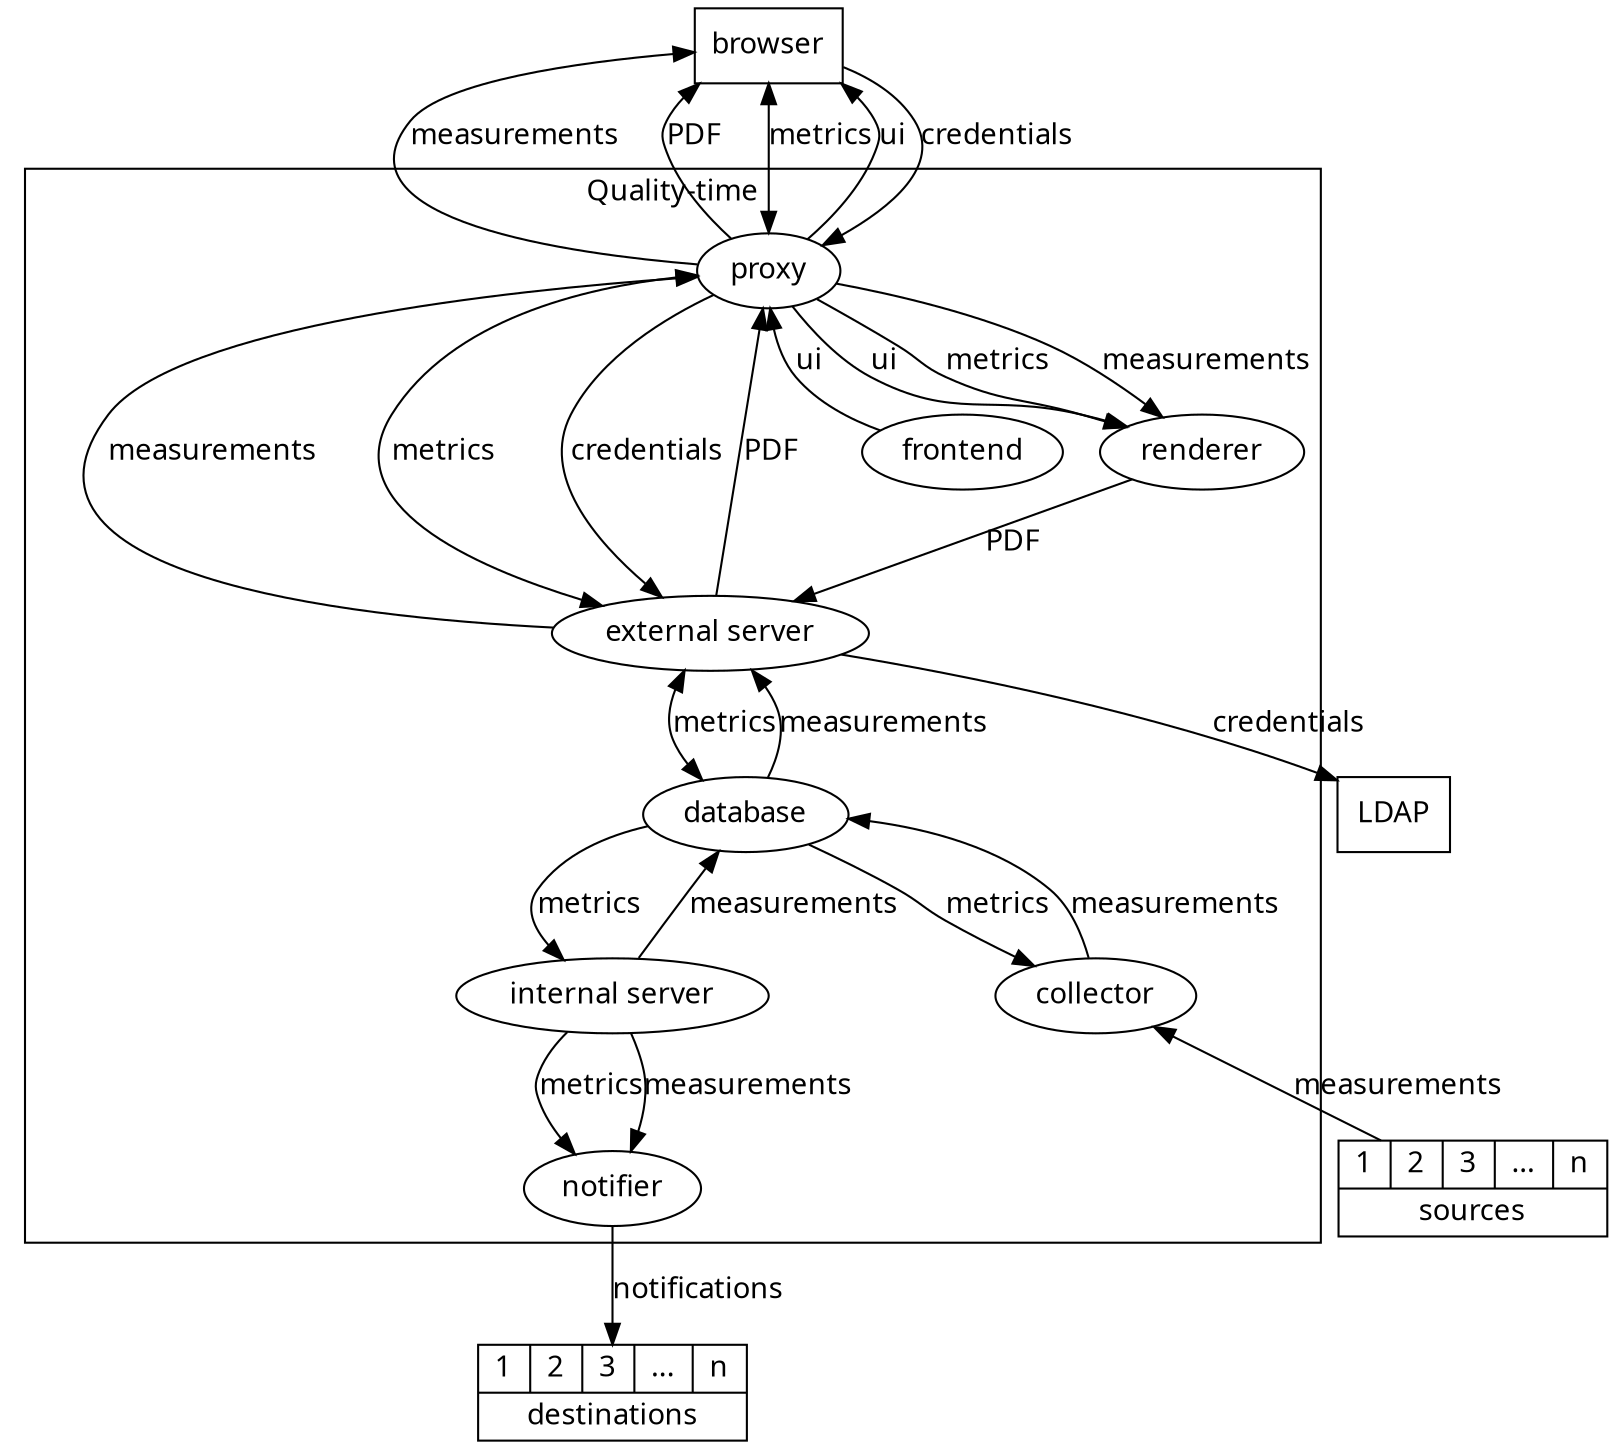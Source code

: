 digraph {
  graph [bcolor=transparant, fontname="SFMono-Regular"]
  node [fontname="SFMono-Regular"]
  edge [fontname="SFMono-Regular"]
  browser [shape=rectangle]
  ldap [shape=rectangle, label="LDAP"]
  subgraph cluster_qt {
    rank="min"
    label="Quality-time"
    color=black
    external_server [label="external server"]
    internal_server [label="internal server"]
    proxy -> frontend [label=ui, dir="back"]
    proxy -> external_server [label=measurements, dir="back"]
    proxy -> external_server [label=metrics, dir="both"]
    proxy -> external_server [label=credentials]
    proxy -> external_server [label=PDF, dir="back"]
    proxy -> renderer [label=ui]
    proxy -> renderer [label=metrics]
    proxy -> renderer [label=measurements]
    external_server -> database [label=metrics, dir="both"]
    external_server -> database [label=measurements, dir="back"]
    database -> internal_server [label=metrics]
    database -> internal_server [label=measurements, dir="back"]
    database -> collector [label=metrics]
    database -> collector [label=measurements, dir="back"]
    internal_server -> notifier [label=metrics]
    internal_server -> notifier [label=measurements]
    renderer -> external_server [label=PDF]
  }
  browser -> proxy [label=measurements, dir="back"]
  browser -> proxy [label=PDF, dir="back"]
  browser -> proxy [label=metrics, dir="both"]
  browser -> proxy [label=ui, dir="back"]
  browser -> proxy [label=credentials]
  collector -> source [label=measurements, dir="back"]
  notifier -> destination [label=notifications]
  external_server -> ldap [label=credentials]
  source [label="{{1|2|3|...|n}|sources}" shape=record]
  destination [label="{{1|2|3|...|n}|destinations}" shape=record]
}
